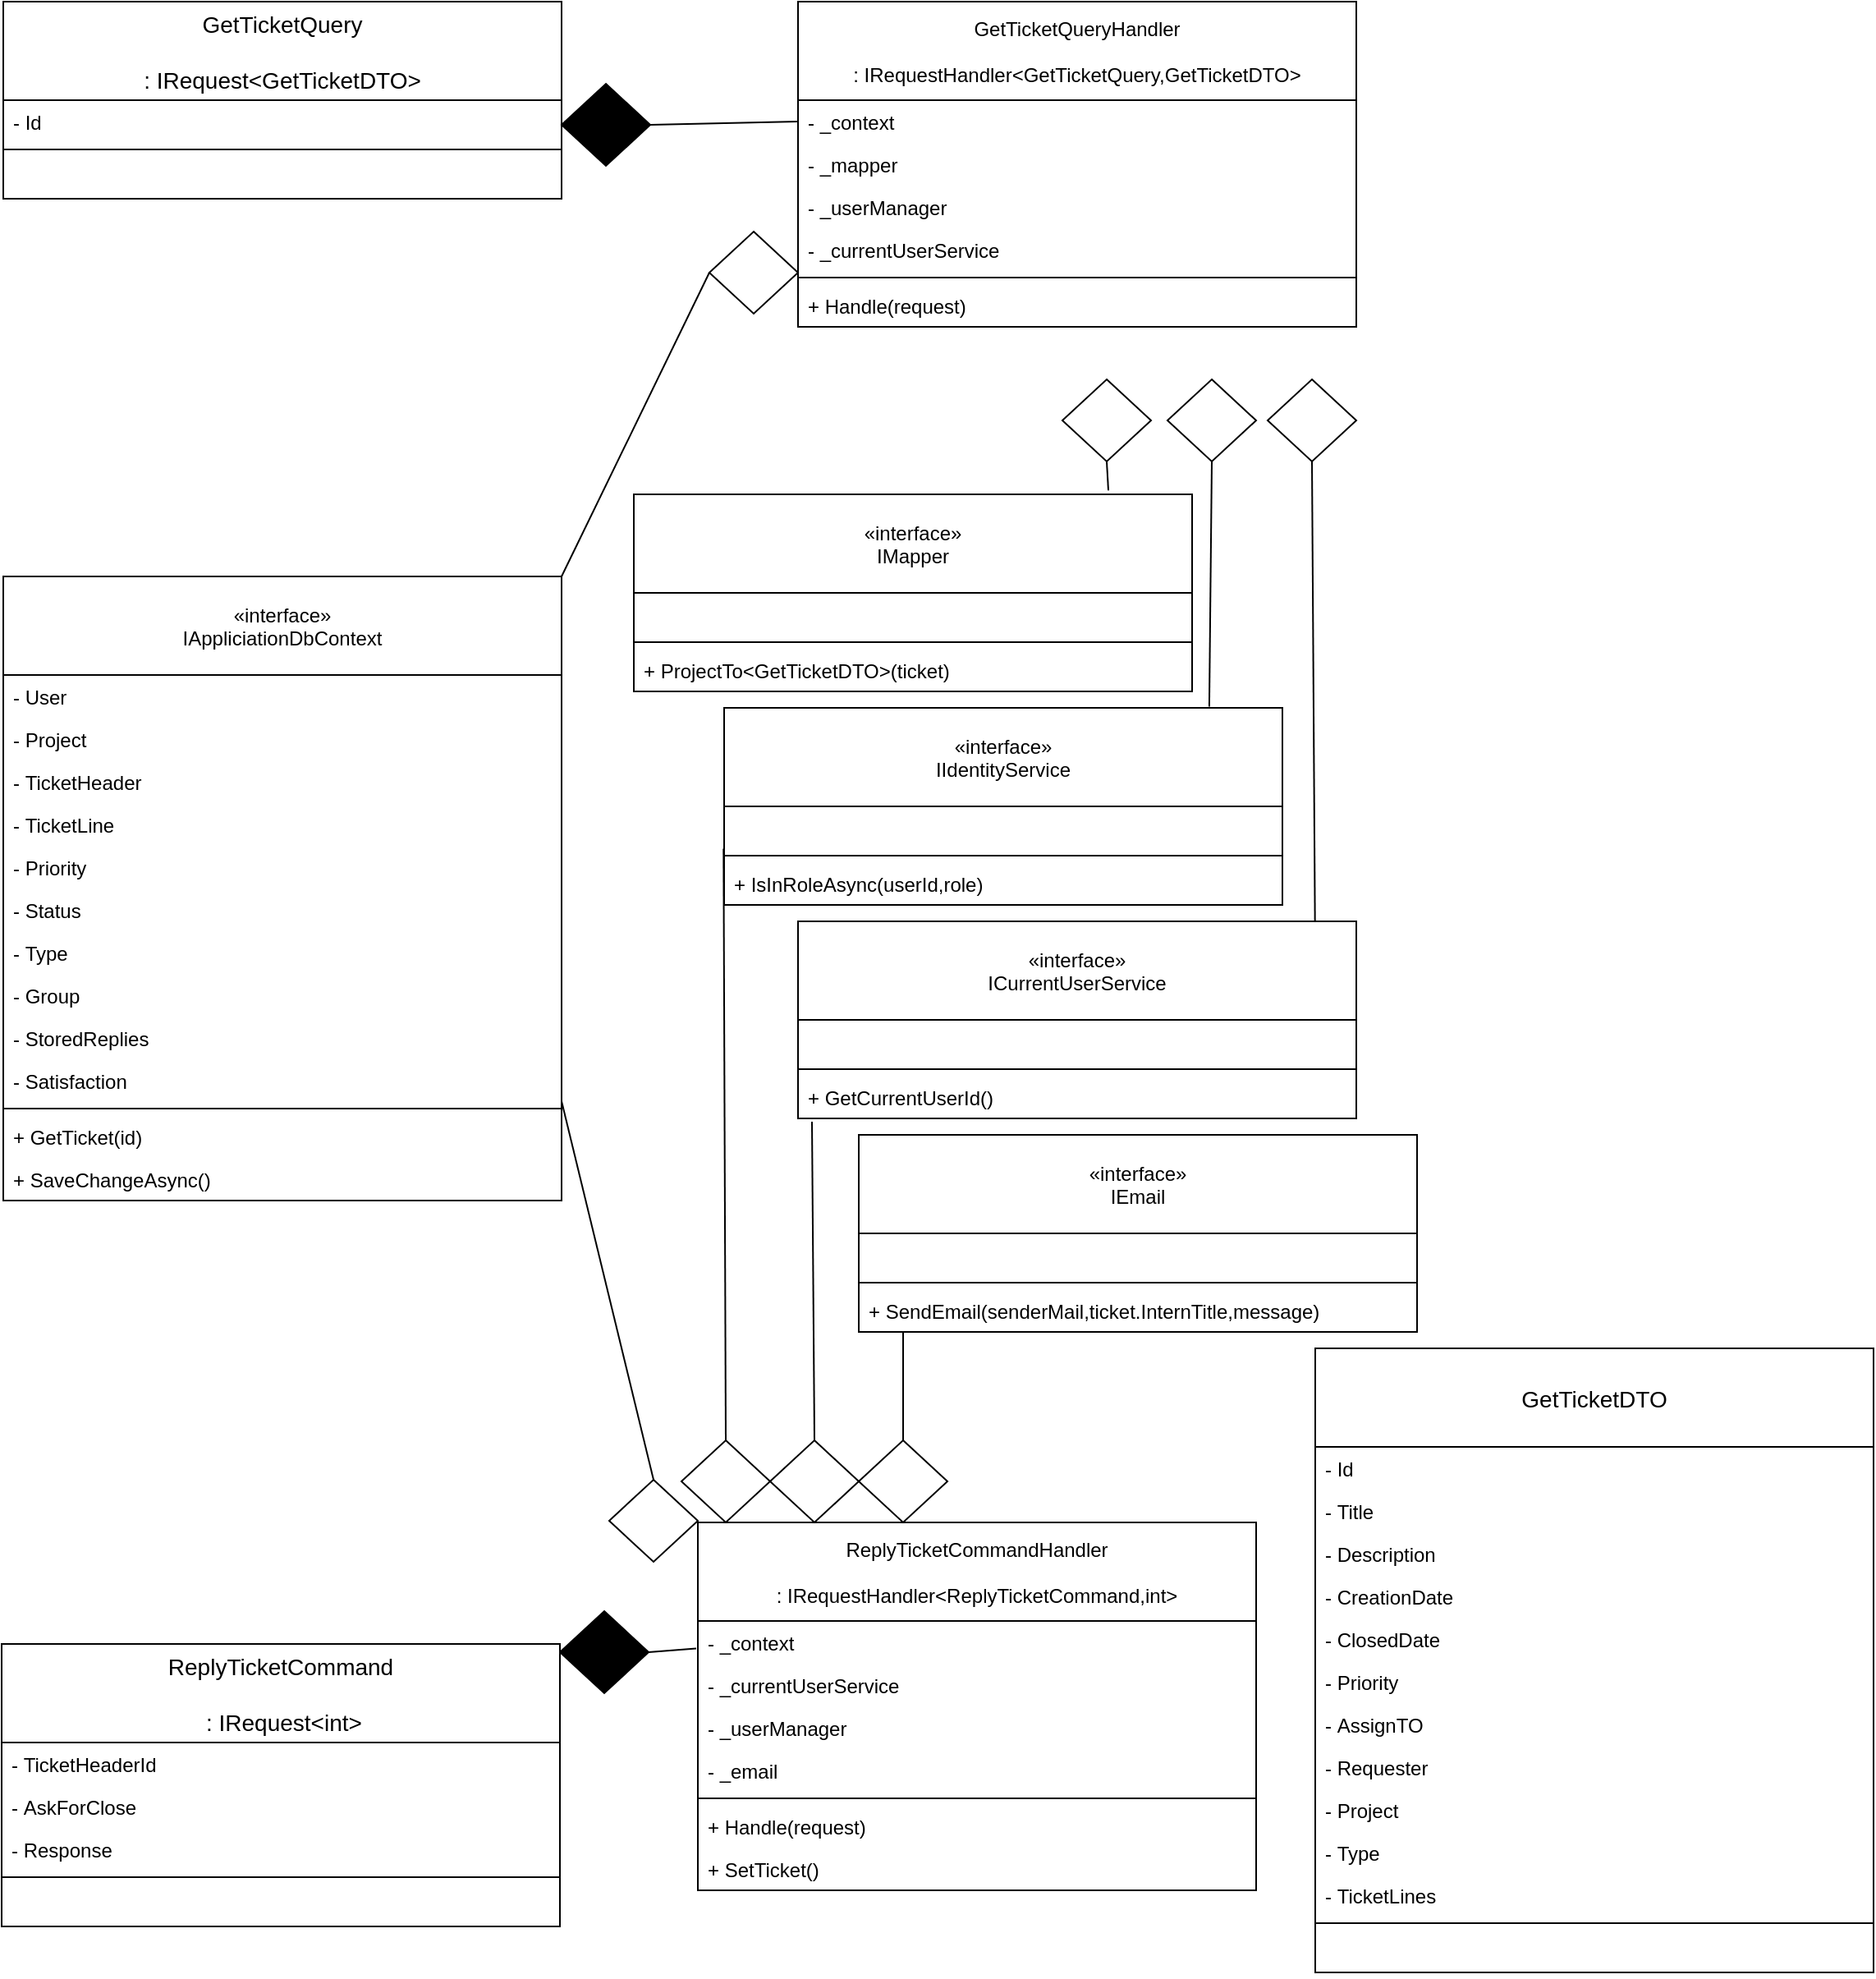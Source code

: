 <mxfile version="13.6.2" type="device"><diagram id="FdohVtpho9OPoY_wYash" name="Page-1"><mxGraphModel dx="2652" dy="1000" grid="1" gridSize="10" guides="1" tooltips="1" connect="1" arrows="1" fold="1" page="1" pageScale="1" pageWidth="827" pageHeight="1169" math="0" shadow="0"><root><mxCell id="0"/><mxCell id="1" parent="0"/><mxCell id="Y8EFOxT21klBrflDPRZi-1" value="" style="endArrow=none;html=1;entryX=0;entryY=0.5;entryDx=0;entryDy=0;exitX=1;exitY=0.5;exitDx=0;exitDy=0;exitPerimeter=0;" parent="1" source="Y8EFOxT21klBrflDPRZi-2" target="Y8EFOxT21klBrflDPRZi-28" edge="1"><mxGeometry width="50" height="50" relative="1" as="geometry"><mxPoint x="395" y="73" as="sourcePoint"/><mxPoint x="525" y="330" as="targetPoint"/></mxGeometry></mxCell><mxCell id="Y8EFOxT21klBrflDPRZi-2" value="" style="strokeWidth=1;html=1;shape=mxgraph.flowchart.decision;whiteSpace=wrap;fillColor=#000000;" parent="1" vertex="1"><mxGeometry x="341" y="50" width="54" height="50" as="geometry"/></mxCell><mxCell id="Y8EFOxT21klBrflDPRZi-3" value="" style="endArrow=none;html=1;entryX=1;entryY=0;entryDx=0;entryDy=0;exitX=0;exitY=0.5;exitDx=0;exitDy=0;exitPerimeter=0;" parent="1" source="Y8EFOxT21klBrflDPRZi-4" target="Y8EFOxT21klBrflDPRZi-44" edge="1"><mxGeometry width="50" height="50" relative="1" as="geometry"><mxPoint x="395" y="173" as="sourcePoint"/><mxPoint x="331" y="390" as="targetPoint"/></mxGeometry></mxCell><mxCell id="Y8EFOxT21klBrflDPRZi-4" value="" style="strokeWidth=1;html=1;shape=mxgraph.flowchart.decision;whiteSpace=wrap;" parent="1" vertex="1"><mxGeometry x="431" y="140" width="54" height="50" as="geometry"/></mxCell><mxCell id="Y8EFOxT21klBrflDPRZi-5" value="" style="endArrow=none;html=1;entryX=0.85;entryY=-0.02;entryDx=0;entryDy=0;exitX=0.5;exitY=1;exitDx=0;exitDy=0;exitPerimeter=0;entryPerimeter=0;" parent="1" source="Y8EFOxT21klBrflDPRZi-6" target="Y8EFOxT21klBrflDPRZi-21" edge="1"><mxGeometry width="50" height="50" relative="1" as="geometry"><mxPoint x="559" y="207" as="sourcePoint"/><mxPoint x="879" y="324" as="targetPoint"/></mxGeometry></mxCell><mxCell id="Y8EFOxT21klBrflDPRZi-6" value="" style="strokeWidth=1;html=1;shape=mxgraph.flowchart.decision;whiteSpace=wrap;" parent="1" vertex="1"><mxGeometry x="646" y="230" width="54" height="50" as="geometry"/></mxCell><mxCell id="Y8EFOxT21klBrflDPRZi-7" value="" style="endArrow=none;html=1;exitX=0.5;exitY=1;exitDx=0;exitDy=0;exitPerimeter=0;entryX=0.869;entryY=-0.006;entryDx=0;entryDy=0;entryPerimeter=0;" parent="1" source="Y8EFOxT21klBrflDPRZi-8" target="Y8EFOxT21klBrflDPRZi-25" edge="1"><mxGeometry width="50" height="50" relative="1" as="geometry"><mxPoint x="613" y="207" as="sourcePoint"/><mxPoint x="740" y="416" as="targetPoint"/></mxGeometry></mxCell><mxCell id="Y8EFOxT21klBrflDPRZi-8" value="" style="strokeWidth=1;html=1;shape=mxgraph.flowchart.decision;whiteSpace=wrap;" parent="1" vertex="1"><mxGeometry x="710" y="230" width="54" height="50" as="geometry"/></mxCell><mxCell id="Y8EFOxT21klBrflDPRZi-9" value="" style="strokeWidth=1;html=1;shape=mxgraph.flowchart.decision;whiteSpace=wrap;" parent="1" vertex="1"><mxGeometry x="771" y="230" width="54" height="50" as="geometry"/></mxCell><mxCell id="Y8EFOxT21klBrflDPRZi-10" value="" style="endArrow=none;html=1;entryX=0.926;entryY=-0.002;entryDx=0;entryDy=0;exitX=0.5;exitY=1;exitDx=0;exitDy=0;exitPerimeter=0;entryPerimeter=0;" parent="1" source="Y8EFOxT21klBrflDPRZi-9" target="Y8EFOxT21klBrflDPRZi-23" edge="1"><mxGeometry width="50" height="50" relative="1" as="geometry"><mxPoint x="637" y="206" as="sourcePoint"/><mxPoint x="839" y="523" as="targetPoint"/></mxGeometry></mxCell><mxCell id="Y8EFOxT21klBrflDPRZi-11" value="" style="endArrow=none;html=1;entryX=-0.003;entryY=0.646;entryDx=0;entryDy=0;exitX=1;exitY=0.5;exitDx=0;exitDy=0;exitPerimeter=0;entryPerimeter=0;" parent="1" source="Y8EFOxT21klBrflDPRZi-12" target="Y8EFOxT21klBrflDPRZi-56" edge="1"><mxGeometry width="50" height="50" relative="1" as="geometry"><mxPoint x="396" y="673" as="sourcePoint"/><mxPoint x="486" y="673" as="targetPoint"/></mxGeometry></mxCell><mxCell id="Y8EFOxT21klBrflDPRZi-12" value="" style="strokeWidth=1;html=1;shape=mxgraph.flowchart.decision;whiteSpace=wrap;fillColor=#000000;" parent="1" vertex="1"><mxGeometry x="340" y="980" width="54" height="50" as="geometry"/></mxCell><mxCell id="Y8EFOxT21klBrflDPRZi-13" value="" style="endArrow=none;html=1;exitX=0.5;exitY=0;exitDx=0;exitDy=0;exitPerimeter=0;entryX=0.025;entryY=1.075;entryDx=0;entryDy=0;entryPerimeter=0;" parent="1" source="Y8EFOxT21klBrflDPRZi-14" target="Y8EFOxT21klBrflDPRZi-77" edge="1"><mxGeometry width="50" height="50" relative="1" as="geometry"><mxPoint x="676" y="827" as="sourcePoint"/><mxPoint x="664.8" y="802.182" as="targetPoint"/></mxGeometry></mxCell><mxCell id="Y8EFOxT21klBrflDPRZi-14" value="" style="strokeWidth=1;html=1;shape=mxgraph.flowchart.decision;whiteSpace=wrap;" parent="1" vertex="1"><mxGeometry x="468" y="876" width="54" height="50" as="geometry"/></mxCell><mxCell id="Y8EFOxT21klBrflDPRZi-15" value="" style="strokeWidth=1;html=1;shape=mxgraph.flowchart.decision;whiteSpace=wrap;" parent="1" vertex="1"><mxGeometry x="414" y="876" width="54" height="50" as="geometry"/></mxCell><mxCell id="Y8EFOxT21klBrflDPRZi-16" value="" style="endArrow=none;html=1;exitX=0.5;exitY=0;exitDx=0;exitDy=0;exitPerimeter=0;entryX=-0.001;entryY=0.991;entryDx=0;entryDy=0;entryPerimeter=0;" parent="1" source="Y8EFOxT21klBrflDPRZi-15" target="Y8EFOxT21klBrflDPRZi-26" edge="1"><mxGeometry width="50" height="50" relative="1" as="geometry"><mxPoint x="456" y="827" as="sourcePoint"/><mxPoint x="467.88" y="551.3" as="targetPoint"/></mxGeometry></mxCell><mxCell id="Y8EFOxT21klBrflDPRZi-17" value="" style="strokeWidth=1;html=1;shape=mxgraph.flowchart.decision;whiteSpace=wrap;" parent="1" vertex="1"><mxGeometry x="370" y="900" width="54" height="50" as="geometry"/></mxCell><mxCell id="Y8EFOxT21klBrflDPRZi-18" value="" style="endArrow=none;html=1;exitX=0.5;exitY=0;exitDx=0;exitDy=0;exitPerimeter=0;entryX=1;entryY=0.981;entryDx=0;entryDy=0;entryPerimeter=0;" parent="1" source="Y8EFOxT21klBrflDPRZi-17" target="Y8EFOxT21klBrflDPRZi-54" edge="1"><mxGeometry width="50" height="50" relative="1" as="geometry"><mxPoint x="416" y="827" as="sourcePoint"/><mxPoint x="440" y="503" as="targetPoint"/></mxGeometry></mxCell><mxCell id="Y8EFOxT21klBrflDPRZi-19" value="GetTicketQuery&#10;&#10;: IRequest&lt;GetTicketDTO&gt;" style="swimlane;fontStyle=0;childLayout=stackLayout;horizontal=1;startSize=60;horizontalStack=0;resizeParent=1;resizeParentMax=0;resizeLast=0;collapsible=1;marginBottom=0;align=center;fontSize=14;" parent="1" vertex="1"><mxGeometry x="1" width="340" height="120" as="geometry"/></mxCell><mxCell id="Y8EFOxT21klBrflDPRZi-20" value="- Id" style="text;strokeColor=none;fillColor=none;align=left;verticalAlign=top;spacingLeft=4;spacingRight=4;overflow=hidden;rotatable=0;points=[[0,0.5],[1,0.5]];portConstraint=eastwest;" parent="Y8EFOxT21klBrflDPRZi-19" vertex="1"><mxGeometry y="60" width="340" height="26" as="geometry"/></mxCell><mxCell id="Y8EFOxT21klBrflDPRZi-69" value="" style="line;strokeWidth=1;fillColor=none;align=left;verticalAlign=middle;spacingTop=-1;spacingLeft=3;spacingRight=3;rotatable=0;labelPosition=right;points=[];portConstraint=eastwest;" parent="Y8EFOxT21klBrflDPRZi-19" vertex="1"><mxGeometry y="86" width="340" height="8" as="geometry"/></mxCell><mxCell id="Y8EFOxT21klBrflDPRZi-68" value=" " style="text;strokeColor=none;fillColor=none;align=left;verticalAlign=top;spacingLeft=4;spacingRight=4;overflow=hidden;rotatable=0;points=[[0,0.5],[1,0.5]];portConstraint=eastwest;" parent="Y8EFOxT21klBrflDPRZi-19" vertex="1"><mxGeometry y="94" width="340" height="26" as="geometry"/></mxCell><mxCell id="Y8EFOxT21klBrflDPRZi-21" value="«interface»&#10;IMapper" style="swimlane;fontStyle=0;childLayout=stackLayout;horizontal=1;startSize=60;fillColor=none;horizontalStack=0;resizeParent=1;resizeParentMax=0;resizeLast=0;collapsible=1;marginBottom=0;" parent="1" vertex="1"><mxGeometry x="385" y="300" width="340" height="120" as="geometry"/></mxCell><mxCell id="Y8EFOxT21klBrflDPRZi-22" value=" " style="text;strokeColor=none;fillColor=none;align=left;verticalAlign=top;spacingLeft=4;spacingRight=4;overflow=hidden;rotatable=0;points=[[0,0.5],[1,0.5]];portConstraint=eastwest;" parent="Y8EFOxT21klBrflDPRZi-21" vertex="1"><mxGeometry y="60" width="340" height="26" as="geometry"/></mxCell><mxCell id="Y8EFOxT21klBrflDPRZi-72" value="" style="line;strokeWidth=1;fillColor=none;align=left;verticalAlign=middle;spacingTop=-1;spacingLeft=3;spacingRight=3;rotatable=0;labelPosition=right;points=[];portConstraint=eastwest;" parent="Y8EFOxT21klBrflDPRZi-21" vertex="1"><mxGeometry y="86" width="340" height="8" as="geometry"/></mxCell><mxCell id="Y8EFOxT21klBrflDPRZi-73" value="+ ProjectTo&lt;GetTicketDTO&gt;(ticket)" style="text;strokeColor=none;fillColor=none;align=left;verticalAlign=top;spacingLeft=4;spacingRight=4;overflow=hidden;rotatable=0;points=[[0,0.5],[1,0.5]];portConstraint=eastwest;" parent="Y8EFOxT21klBrflDPRZi-21" vertex="1"><mxGeometry y="94" width="340" height="26" as="geometry"/></mxCell><mxCell id="Y8EFOxT21klBrflDPRZi-23" value="«interface»&#10;ICurrentUserService" style="swimlane;fontStyle=0;childLayout=stackLayout;horizontal=1;startSize=60;fillColor=none;horizontalStack=0;resizeParent=1;resizeParentMax=0;resizeLast=0;collapsible=1;marginBottom=0;" parent="1" vertex="1"><mxGeometry x="485" y="560" width="340" height="120" as="geometry"/></mxCell><mxCell id="Y8EFOxT21klBrflDPRZi-24" value=" " style="text;strokeColor=none;fillColor=none;align=left;verticalAlign=top;spacingLeft=4;spacingRight=4;overflow=hidden;rotatable=0;points=[[0,0.5],[1,0.5]];portConstraint=eastwest;" parent="Y8EFOxT21klBrflDPRZi-23" vertex="1"><mxGeometry y="60" width="340" height="26" as="geometry"/></mxCell><mxCell id="Y8EFOxT21klBrflDPRZi-76" value="" style="line;strokeWidth=1;fillColor=none;align=left;verticalAlign=middle;spacingTop=-1;spacingLeft=3;spacingRight=3;rotatable=0;labelPosition=right;points=[];portConstraint=eastwest;" parent="Y8EFOxT21klBrflDPRZi-23" vertex="1"><mxGeometry y="86" width="340" height="8" as="geometry"/></mxCell><mxCell id="Y8EFOxT21klBrflDPRZi-77" value="+ GetCurrentUserId()" style="text;strokeColor=none;fillColor=none;align=left;verticalAlign=top;spacingLeft=4;spacingRight=4;overflow=hidden;rotatable=0;points=[[0,0.5],[1,0.5]];portConstraint=eastwest;" parent="Y8EFOxT21klBrflDPRZi-23" vertex="1"><mxGeometry y="94" width="340" height="26" as="geometry"/></mxCell><mxCell id="Y8EFOxT21klBrflDPRZi-25" value="«interface»&#10;IIdentityService" style="swimlane;fontStyle=0;childLayout=stackLayout;horizontal=1;startSize=60;fillColor=none;horizontalStack=0;resizeParent=1;resizeParentMax=0;resizeLast=0;collapsible=1;marginBottom=0;" parent="1" vertex="1"><mxGeometry x="440" y="430" width="340" height="120" as="geometry"/></mxCell><mxCell id="Y8EFOxT21klBrflDPRZi-26" value=" " style="text;strokeColor=none;fillColor=none;align=left;verticalAlign=top;spacingLeft=4;spacingRight=4;overflow=hidden;rotatable=0;points=[[0,0.5],[1,0.5]];portConstraint=eastwest;" parent="Y8EFOxT21klBrflDPRZi-25" vertex="1"><mxGeometry y="60" width="340" height="26" as="geometry"/></mxCell><mxCell id="Y8EFOxT21klBrflDPRZi-74" value="" style="line;strokeWidth=1;fillColor=none;align=left;verticalAlign=middle;spacingTop=-1;spacingLeft=3;spacingRight=3;rotatable=0;labelPosition=right;points=[];portConstraint=eastwest;" parent="Y8EFOxT21klBrflDPRZi-25" vertex="1"><mxGeometry y="86" width="340" height="8" as="geometry"/></mxCell><mxCell id="Y8EFOxT21klBrflDPRZi-75" value="+ IsInRoleAsync(userId,role)" style="text;strokeColor=none;fillColor=none;align=left;verticalAlign=top;spacingLeft=4;spacingRight=4;overflow=hidden;rotatable=0;points=[[0,0.5],[1,0.5]];portConstraint=eastwest;" parent="Y8EFOxT21klBrflDPRZi-25" vertex="1"><mxGeometry y="94" width="340" height="26" as="geometry"/></mxCell><mxCell id="Y8EFOxT21klBrflDPRZi-27" value="GetTicketQueryHandler&#10;&#10;: IRequestHandler&lt;GetTicketQuery,GetTicketDTO&gt;" style="swimlane;fontStyle=0;childLayout=stackLayout;horizontal=1;startSize=60;fillColor=none;horizontalStack=0;resizeParent=1;resizeParentMax=0;resizeLast=0;collapsible=1;marginBottom=0;" parent="1" vertex="1"><mxGeometry x="485" width="340" height="198" as="geometry"/></mxCell><mxCell id="Y8EFOxT21klBrflDPRZi-28" value="- _context" style="text;strokeColor=none;fillColor=none;align=left;verticalAlign=top;spacingLeft=4;spacingRight=4;overflow=hidden;rotatable=0;points=[[0,0.5],[1,0.5]];portConstraint=eastwest;" parent="Y8EFOxT21klBrflDPRZi-27" vertex="1"><mxGeometry y="60" width="340" height="26" as="geometry"/></mxCell><mxCell id="Y8EFOxT21klBrflDPRZi-29" value="- _mapper" style="text;strokeColor=none;fillColor=none;align=left;verticalAlign=top;spacingLeft=4;spacingRight=4;overflow=hidden;rotatable=0;points=[[0,0.5],[1,0.5]];portConstraint=eastwest;" parent="Y8EFOxT21klBrflDPRZi-27" vertex="1"><mxGeometry y="86" width="340" height="26" as="geometry"/></mxCell><mxCell id="Y8EFOxT21klBrflDPRZi-30" value="- _userManager" style="text;strokeColor=none;fillColor=none;align=left;verticalAlign=top;spacingLeft=4;spacingRight=4;overflow=hidden;rotatable=0;points=[[0,0.5],[1,0.5]];portConstraint=eastwest;" parent="Y8EFOxT21klBrflDPRZi-27" vertex="1"><mxGeometry y="112" width="340" height="26" as="geometry"/></mxCell><mxCell id="Y8EFOxT21klBrflDPRZi-31" value="- _currentUserService" style="text;strokeColor=none;fillColor=none;align=left;verticalAlign=top;spacingLeft=4;spacingRight=4;overflow=hidden;rotatable=0;points=[[0,0.5],[1,0.5]];portConstraint=eastwest;" parent="Y8EFOxT21klBrflDPRZi-27" vertex="1"><mxGeometry y="138" width="340" height="26" as="geometry"/></mxCell><mxCell id="Y8EFOxT21klBrflDPRZi-86" value="" style="line;strokeWidth=1;fillColor=none;align=left;verticalAlign=middle;spacingTop=-1;spacingLeft=3;spacingRight=3;rotatable=0;labelPosition=right;points=[];portConstraint=eastwest;" parent="Y8EFOxT21klBrflDPRZi-27" vertex="1"><mxGeometry y="164" width="340" height="8" as="geometry"/></mxCell><mxCell id="Y8EFOxT21klBrflDPRZi-87" value="+ Handle(request)" style="text;strokeColor=none;fillColor=none;align=left;verticalAlign=top;spacingLeft=4;spacingRight=4;overflow=hidden;rotatable=0;points=[[0,0.5],[1,0.5]];portConstraint=eastwest;" parent="Y8EFOxT21klBrflDPRZi-27" vertex="1"><mxGeometry y="172" width="340" height="26" as="geometry"/></mxCell><mxCell id="Y8EFOxT21klBrflDPRZi-32" value="GetTicketDTO" style="swimlane;fontStyle=0;childLayout=stackLayout;horizontal=1;startSize=60;horizontalStack=0;resizeParent=1;resizeParentMax=0;resizeLast=0;collapsible=1;marginBottom=0;align=center;fontSize=14;" parent="1" vertex="1"><mxGeometry x="800" y="820" width="340" height="380" as="geometry"/></mxCell><mxCell id="Y8EFOxT21klBrflDPRZi-33" value="- Id" style="text;strokeColor=none;fillColor=none;align=left;verticalAlign=top;spacingLeft=4;spacingRight=4;overflow=hidden;rotatable=0;points=[[0,0.5],[1,0.5]];portConstraint=eastwest;" parent="Y8EFOxT21klBrflDPRZi-32" vertex="1"><mxGeometry y="60" width="340" height="26" as="geometry"/></mxCell><mxCell id="Y8EFOxT21klBrflDPRZi-34" value="- Title" style="text;strokeColor=none;fillColor=none;align=left;verticalAlign=top;spacingLeft=4;spacingRight=4;overflow=hidden;rotatable=0;points=[[0,0.5],[1,0.5]];portConstraint=eastwest;" parent="Y8EFOxT21klBrflDPRZi-32" vertex="1"><mxGeometry y="86" width="340" height="26" as="geometry"/></mxCell><mxCell id="Y8EFOxT21klBrflDPRZi-35" value="- Description" style="text;strokeColor=none;fillColor=none;align=left;verticalAlign=top;spacingLeft=4;spacingRight=4;overflow=hidden;rotatable=0;points=[[0,0.5],[1,0.5]];portConstraint=eastwest;" parent="Y8EFOxT21klBrflDPRZi-32" vertex="1"><mxGeometry y="112" width="340" height="26" as="geometry"/></mxCell><mxCell id="Y8EFOxT21klBrflDPRZi-36" value="- CreationDate" style="text;strokeColor=none;fillColor=none;align=left;verticalAlign=top;spacingLeft=4;spacingRight=4;overflow=hidden;rotatable=0;points=[[0,0.5],[1,0.5]];portConstraint=eastwest;" parent="Y8EFOxT21klBrflDPRZi-32" vertex="1"><mxGeometry y="138" width="340" height="26" as="geometry"/></mxCell><mxCell id="Y8EFOxT21klBrflDPRZi-37" value="- ClosedDate" style="text;strokeColor=none;fillColor=none;align=left;verticalAlign=top;spacingLeft=4;spacingRight=4;overflow=hidden;rotatable=0;points=[[0,0.5],[1,0.5]];portConstraint=eastwest;" parent="Y8EFOxT21klBrflDPRZi-32" vertex="1"><mxGeometry y="164" width="340" height="26" as="geometry"/></mxCell><mxCell id="Y8EFOxT21klBrflDPRZi-38" value="- Priority" style="text;strokeColor=none;fillColor=none;align=left;verticalAlign=top;spacingLeft=4;spacingRight=4;overflow=hidden;rotatable=0;points=[[0,0.5],[1,0.5]];portConstraint=eastwest;" parent="Y8EFOxT21klBrflDPRZi-32" vertex="1"><mxGeometry y="190" width="340" height="26" as="geometry"/></mxCell><mxCell id="Y8EFOxT21klBrflDPRZi-39" value="- AssignTO" style="text;strokeColor=none;fillColor=none;align=left;verticalAlign=top;spacingLeft=4;spacingRight=4;overflow=hidden;rotatable=0;points=[[0,0.5],[1,0.5]];portConstraint=eastwest;" parent="Y8EFOxT21klBrflDPRZi-32" vertex="1"><mxGeometry y="216" width="340" height="26" as="geometry"/></mxCell><mxCell id="Y8EFOxT21klBrflDPRZi-40" value="- Requester" style="text;strokeColor=none;fillColor=none;align=left;verticalAlign=top;spacingLeft=4;spacingRight=4;overflow=hidden;rotatable=0;points=[[0,0.5],[1,0.5]];portConstraint=eastwest;" parent="Y8EFOxT21klBrflDPRZi-32" vertex="1"><mxGeometry y="242" width="340" height="26" as="geometry"/></mxCell><mxCell id="Y8EFOxT21klBrflDPRZi-41" value="- Project" style="text;strokeColor=none;fillColor=none;align=left;verticalAlign=top;spacingLeft=4;spacingRight=4;overflow=hidden;rotatable=0;points=[[0,0.5],[1,0.5]];portConstraint=eastwest;" parent="Y8EFOxT21klBrflDPRZi-32" vertex="1"><mxGeometry y="268" width="340" height="26" as="geometry"/></mxCell><mxCell id="Y8EFOxT21klBrflDPRZi-42" value="- Type" style="text;strokeColor=none;fillColor=none;align=left;verticalAlign=top;spacingLeft=4;spacingRight=4;overflow=hidden;rotatable=0;points=[[0,0.5],[1,0.5]];portConstraint=eastwest;" parent="Y8EFOxT21klBrflDPRZi-32" vertex="1"><mxGeometry y="294" width="340" height="26" as="geometry"/></mxCell><mxCell id="Y8EFOxT21klBrflDPRZi-43" value="- TicketLines" style="text;strokeColor=none;fillColor=none;align=left;verticalAlign=top;spacingLeft=4;spacingRight=4;overflow=hidden;rotatable=0;points=[[0,0.5],[1,0.5]];portConstraint=eastwest;" parent="Y8EFOxT21klBrflDPRZi-32" vertex="1"><mxGeometry y="320" width="340" height="26" as="geometry"/></mxCell><mxCell id="Y8EFOxT21klBrflDPRZi-82" value="" style="line;strokeWidth=1;fillColor=none;align=left;verticalAlign=middle;spacingTop=-1;spacingLeft=3;spacingRight=3;rotatable=0;labelPosition=right;points=[];portConstraint=eastwest;" parent="Y8EFOxT21klBrflDPRZi-32" vertex="1"><mxGeometry y="346" width="340" height="8" as="geometry"/></mxCell><mxCell id="Y8EFOxT21klBrflDPRZi-83" value=" " style="text;strokeColor=none;fillColor=none;align=left;verticalAlign=top;spacingLeft=4;spacingRight=4;overflow=hidden;rotatable=0;points=[[0,0.5],[1,0.5]];portConstraint=eastwest;" parent="Y8EFOxT21klBrflDPRZi-32" vertex="1"><mxGeometry y="354" width="340" height="26" as="geometry"/></mxCell><mxCell id="Y8EFOxT21klBrflDPRZi-44" value="«interface»&#10;IAppliciationDbContext" style="swimlane;fontStyle=0;childLayout=stackLayout;horizontal=1;startSize=60;fillColor=none;horizontalStack=0;resizeParent=1;resizeParentMax=0;resizeLast=0;collapsible=1;marginBottom=0;" parent="1" vertex="1"><mxGeometry x="1" y="350" width="340" height="380" as="geometry"/></mxCell><mxCell id="Y8EFOxT21klBrflDPRZi-45" value="- User" style="text;strokeColor=none;fillColor=none;align=left;verticalAlign=top;spacingLeft=4;spacingRight=4;overflow=hidden;rotatable=0;points=[[0,0.5],[1,0.5]];portConstraint=eastwest;" parent="Y8EFOxT21klBrflDPRZi-44" vertex="1"><mxGeometry y="60" width="340" height="26" as="geometry"/></mxCell><mxCell id="Y8EFOxT21klBrflDPRZi-46" value="- Project" style="text;strokeColor=none;fillColor=none;align=left;verticalAlign=top;spacingLeft=4;spacingRight=4;overflow=hidden;rotatable=0;points=[[0,0.5],[1,0.5]];portConstraint=eastwest;" parent="Y8EFOxT21klBrflDPRZi-44" vertex="1"><mxGeometry y="86" width="340" height="26" as="geometry"/></mxCell><mxCell id="Y8EFOxT21klBrflDPRZi-47" value="- TicketHeader" style="text;strokeColor=none;fillColor=none;align=left;verticalAlign=top;spacingLeft=4;spacingRight=4;overflow=hidden;rotatable=0;points=[[0,0.5],[1,0.5]];portConstraint=eastwest;" parent="Y8EFOxT21klBrflDPRZi-44" vertex="1"><mxGeometry y="112" width="340" height="26" as="geometry"/></mxCell><mxCell id="Y8EFOxT21klBrflDPRZi-48" value="- TicketLine" style="text;strokeColor=none;fillColor=none;align=left;verticalAlign=top;spacingLeft=4;spacingRight=4;overflow=hidden;rotatable=0;points=[[0,0.5],[1,0.5]];portConstraint=eastwest;" parent="Y8EFOxT21klBrflDPRZi-44" vertex="1"><mxGeometry y="138" width="340" height="26" as="geometry"/></mxCell><mxCell id="Y8EFOxT21klBrflDPRZi-49" value="- Priority" style="text;strokeColor=none;fillColor=none;align=left;verticalAlign=top;spacingLeft=4;spacingRight=4;overflow=hidden;rotatable=0;points=[[0,0.5],[1,0.5]];portConstraint=eastwest;" parent="Y8EFOxT21klBrflDPRZi-44" vertex="1"><mxGeometry y="164" width="340" height="26" as="geometry"/></mxCell><mxCell id="Y8EFOxT21klBrflDPRZi-50" value="- Status" style="text;strokeColor=none;fillColor=none;align=left;verticalAlign=top;spacingLeft=4;spacingRight=4;overflow=hidden;rotatable=0;points=[[0,0.5],[1,0.5]];portConstraint=eastwest;" parent="Y8EFOxT21klBrflDPRZi-44" vertex="1"><mxGeometry y="190" width="340" height="26" as="geometry"/></mxCell><mxCell id="Y8EFOxT21klBrflDPRZi-51" value="- Type" style="text;strokeColor=none;fillColor=none;align=left;verticalAlign=top;spacingLeft=4;spacingRight=4;overflow=hidden;rotatable=0;points=[[0,0.5],[1,0.5]];portConstraint=eastwest;" parent="Y8EFOxT21klBrflDPRZi-44" vertex="1"><mxGeometry y="216" width="340" height="26" as="geometry"/></mxCell><mxCell id="Y8EFOxT21klBrflDPRZi-52" value="- Group" style="text;strokeColor=none;fillColor=none;align=left;verticalAlign=top;spacingLeft=4;spacingRight=4;overflow=hidden;rotatable=0;points=[[0,0.5],[1,0.5]];portConstraint=eastwest;" parent="Y8EFOxT21klBrflDPRZi-44" vertex="1"><mxGeometry y="242" width="340" height="26" as="geometry"/></mxCell><mxCell id="Y8EFOxT21klBrflDPRZi-53" value="- StoredReplies" style="text;strokeColor=none;fillColor=none;align=left;verticalAlign=top;spacingLeft=4;spacingRight=4;overflow=hidden;rotatable=0;points=[[0,0.5],[1,0.5]];portConstraint=eastwest;" parent="Y8EFOxT21klBrflDPRZi-44" vertex="1"><mxGeometry y="268" width="340" height="26" as="geometry"/></mxCell><mxCell id="Y8EFOxT21klBrflDPRZi-54" value="- Satisfaction" style="text;strokeColor=none;fillColor=none;align=left;verticalAlign=top;spacingLeft=4;spacingRight=4;overflow=hidden;rotatable=0;points=[[0,0.5],[1,0.5]];portConstraint=eastwest;" parent="Y8EFOxT21klBrflDPRZi-44" vertex="1"><mxGeometry y="294" width="340" height="26" as="geometry"/></mxCell><mxCell id="Y8EFOxT21klBrflDPRZi-71" value="" style="line;strokeWidth=1;fillColor=none;align=left;verticalAlign=middle;spacingTop=-1;spacingLeft=3;spacingRight=3;rotatable=0;labelPosition=right;points=[];portConstraint=eastwest;" parent="Y8EFOxT21klBrflDPRZi-44" vertex="1"><mxGeometry y="320" width="340" height="8" as="geometry"/></mxCell><mxCell id="Y8EFOxT21klBrflDPRZi-70" value="+ GetTicket(id)" style="text;strokeColor=none;fillColor=none;align=left;verticalAlign=top;spacingLeft=4;spacingRight=4;overflow=hidden;rotatable=0;points=[[0,0.5],[1,0.5]];portConstraint=eastwest;" parent="Y8EFOxT21klBrflDPRZi-44" vertex="1"><mxGeometry y="328" width="340" height="26" as="geometry"/></mxCell><mxCell id="Y8EFOxT21klBrflDPRZi-89" value="+ SaveChangeAsync()" style="text;strokeColor=none;fillColor=none;align=left;verticalAlign=top;spacingLeft=4;spacingRight=4;overflow=hidden;rotatable=0;points=[[0,0.5],[1,0.5]];portConstraint=eastwest;" parent="Y8EFOxT21klBrflDPRZi-44" vertex="1"><mxGeometry y="354" width="340" height="26" as="geometry"/></mxCell><mxCell id="Y8EFOxT21klBrflDPRZi-55" value="ReplyTicketCommandHandler&#10;&#10;: IRequestHandler&lt;ReplyTicketCommand,int&gt;" style="swimlane;fontStyle=0;childLayout=stackLayout;horizontal=1;startSize=60;fillColor=none;horizontalStack=0;resizeParent=1;resizeParentMax=0;resizeLast=0;collapsible=1;marginBottom=0;" parent="1" vertex="1"><mxGeometry x="424" y="926" width="340" height="224" as="geometry"/></mxCell><mxCell id="Y8EFOxT21klBrflDPRZi-56" value="- _context" style="text;strokeColor=none;fillColor=none;align=left;verticalAlign=top;spacingLeft=4;spacingRight=4;overflow=hidden;rotatable=0;points=[[0,0.5],[1,0.5]];portConstraint=eastwest;" parent="Y8EFOxT21klBrflDPRZi-55" vertex="1"><mxGeometry y="60" width="340" height="26" as="geometry"/></mxCell><mxCell id="Y8EFOxT21klBrflDPRZi-57" value="- _currentUserService" style="text;strokeColor=none;fillColor=none;align=left;verticalAlign=top;spacingLeft=4;spacingRight=4;overflow=hidden;rotatable=0;points=[[0,0.5],[1,0.5]];portConstraint=eastwest;" parent="Y8EFOxT21klBrflDPRZi-55" vertex="1"><mxGeometry y="86" width="340" height="26" as="geometry"/></mxCell><mxCell id="Y8EFOxT21klBrflDPRZi-58" value="- _userManager" style="text;strokeColor=none;fillColor=none;align=left;verticalAlign=top;spacingLeft=4;spacingRight=4;overflow=hidden;rotatable=0;points=[[0,0.5],[1,0.5]];portConstraint=eastwest;" parent="Y8EFOxT21klBrflDPRZi-55" vertex="1"><mxGeometry y="112" width="340" height="26" as="geometry"/></mxCell><mxCell id="Y8EFOxT21klBrflDPRZi-59" value="- _email" style="text;strokeColor=none;fillColor=none;align=left;verticalAlign=top;spacingLeft=4;spacingRight=4;overflow=hidden;rotatable=0;points=[[0,0.5],[1,0.5]];portConstraint=eastwest;" parent="Y8EFOxT21klBrflDPRZi-55" vertex="1"><mxGeometry y="138" width="340" height="26" as="geometry"/></mxCell><mxCell id="Y8EFOxT21klBrflDPRZi-80" value="" style="line;strokeWidth=1;fillColor=none;align=left;verticalAlign=middle;spacingTop=-1;spacingLeft=3;spacingRight=3;rotatable=0;labelPosition=right;points=[];portConstraint=eastwest;" parent="Y8EFOxT21klBrflDPRZi-55" vertex="1"><mxGeometry y="164" width="340" height="8" as="geometry"/></mxCell><mxCell id="Y8EFOxT21klBrflDPRZi-81" value="+ Handle(request)" style="text;strokeColor=none;fillColor=none;align=left;verticalAlign=top;spacingLeft=4;spacingRight=4;overflow=hidden;rotatable=0;points=[[0,0.5],[1,0.5]];portConstraint=eastwest;" parent="Y8EFOxT21klBrflDPRZi-55" vertex="1"><mxGeometry y="172" width="340" height="26" as="geometry"/></mxCell><mxCell id="8mGx3-7bg-T7IC9yaLxM-1" value="+ SetTicket()" style="text;strokeColor=none;fillColor=none;align=left;verticalAlign=top;spacingLeft=4;spacingRight=4;overflow=hidden;rotatable=0;points=[[0,0.5],[1,0.5]];portConstraint=eastwest;" vertex="1" parent="Y8EFOxT21klBrflDPRZi-55"><mxGeometry y="198" width="340" height="26" as="geometry"/></mxCell><mxCell id="Y8EFOxT21klBrflDPRZi-60" value="«interface»&#10;IEmail" style="swimlane;fontStyle=0;childLayout=stackLayout;horizontal=1;startSize=60;fillColor=none;horizontalStack=0;resizeParent=1;resizeParentMax=0;resizeLast=0;collapsible=1;marginBottom=0;" parent="1" vertex="1"><mxGeometry x="522" y="690" width="340" height="120" as="geometry"/></mxCell><mxCell id="Y8EFOxT21klBrflDPRZi-61" value=" " style="text;strokeColor=none;fillColor=none;align=left;verticalAlign=top;spacingLeft=4;spacingRight=4;overflow=hidden;rotatable=0;points=[[0,0.5],[1,0.5]];portConstraint=eastwest;" parent="Y8EFOxT21klBrflDPRZi-60" vertex="1"><mxGeometry y="60" width="340" height="26" as="geometry"/></mxCell><mxCell id="Y8EFOxT21klBrflDPRZi-78" value="" style="line;strokeWidth=1;fillColor=none;align=left;verticalAlign=middle;spacingTop=-1;spacingLeft=3;spacingRight=3;rotatable=0;labelPosition=right;points=[];portConstraint=eastwest;" parent="Y8EFOxT21klBrflDPRZi-60" vertex="1"><mxGeometry y="86" width="340" height="8" as="geometry"/></mxCell><mxCell id="Y8EFOxT21klBrflDPRZi-79" value="+ SendEmail(senderMail,ticket.InternTitle,message)" style="text;strokeColor=none;fillColor=none;align=left;verticalAlign=top;spacingLeft=4;spacingRight=4;overflow=hidden;rotatable=0;points=[[0,0.5],[1,0.5]];portConstraint=eastwest;" parent="Y8EFOxT21klBrflDPRZi-60" vertex="1"><mxGeometry y="94" width="340" height="26" as="geometry"/></mxCell><mxCell id="Y8EFOxT21klBrflDPRZi-62" value="ReplyTicketCommand&#10;&#10; : IRequest&lt;int&gt;" style="swimlane;fontStyle=0;childLayout=stackLayout;horizontal=1;startSize=60;horizontalStack=0;resizeParent=1;resizeParentMax=0;resizeLast=0;collapsible=1;marginBottom=0;align=center;fontSize=14;" parent="1" vertex="1"><mxGeometry y="1000" width="340" height="172" as="geometry"/></mxCell><mxCell id="Y8EFOxT21klBrflDPRZi-63" value="- TicketHeaderId" style="text;strokeColor=none;fillColor=none;align=left;verticalAlign=top;spacingLeft=4;spacingRight=4;overflow=hidden;rotatable=0;points=[[0,0.5],[1,0.5]];portConstraint=eastwest;" parent="Y8EFOxT21klBrflDPRZi-62" vertex="1"><mxGeometry y="60" width="340" height="26" as="geometry"/></mxCell><mxCell id="Y8EFOxT21klBrflDPRZi-64" value="- AskForClose" style="text;strokeColor=none;fillColor=none;align=left;verticalAlign=top;spacingLeft=4;spacingRight=4;overflow=hidden;rotatable=0;points=[[0,0.5],[1,0.5]];portConstraint=eastwest;" parent="Y8EFOxT21klBrflDPRZi-62" vertex="1"><mxGeometry y="86" width="340" height="26" as="geometry"/></mxCell><mxCell id="Y8EFOxT21klBrflDPRZi-65" value="- Response" style="text;strokeColor=none;fillColor=none;align=left;verticalAlign=top;spacingLeft=4;spacingRight=4;overflow=hidden;rotatable=0;points=[[0,0.5],[1,0.5]];portConstraint=eastwest;" parent="Y8EFOxT21klBrflDPRZi-62" vertex="1"><mxGeometry y="112" width="340" height="26" as="geometry"/></mxCell><mxCell id="Y8EFOxT21klBrflDPRZi-84" value="" style="line;strokeWidth=1;fillColor=none;align=left;verticalAlign=middle;spacingTop=-1;spacingLeft=3;spacingRight=3;rotatable=0;labelPosition=right;points=[];portConstraint=eastwest;" parent="Y8EFOxT21klBrflDPRZi-62" vertex="1"><mxGeometry y="138" width="340" height="8" as="geometry"/></mxCell><mxCell id="Y8EFOxT21klBrflDPRZi-85" value=" " style="text;strokeColor=none;fillColor=none;align=left;verticalAlign=top;spacingLeft=4;spacingRight=4;overflow=hidden;rotatable=0;points=[[0,0.5],[1,0.5]];portConstraint=eastwest;" parent="Y8EFOxT21klBrflDPRZi-62" vertex="1"><mxGeometry y="146" width="340" height="26" as="geometry"/></mxCell><mxCell id="Y8EFOxT21klBrflDPRZi-66" value="" style="strokeWidth=1;html=1;shape=mxgraph.flowchart.decision;whiteSpace=wrap;" parent="1" vertex="1"><mxGeometry x="522" y="876" width="54" height="50" as="geometry"/></mxCell><mxCell id="Y8EFOxT21klBrflDPRZi-67" value="" style="endArrow=none;html=1;exitX=0.5;exitY=0;exitDx=0;exitDy=0;exitPerimeter=0;" parent="1" source="Y8EFOxT21klBrflDPRZi-66" edge="1"><mxGeometry width="50" height="50" relative="1" as="geometry"><mxPoint x="730" y="827" as="sourcePoint"/><mxPoint x="549" y="810" as="targetPoint"/></mxGeometry></mxCell></root></mxGraphModel></diagram></mxfile>